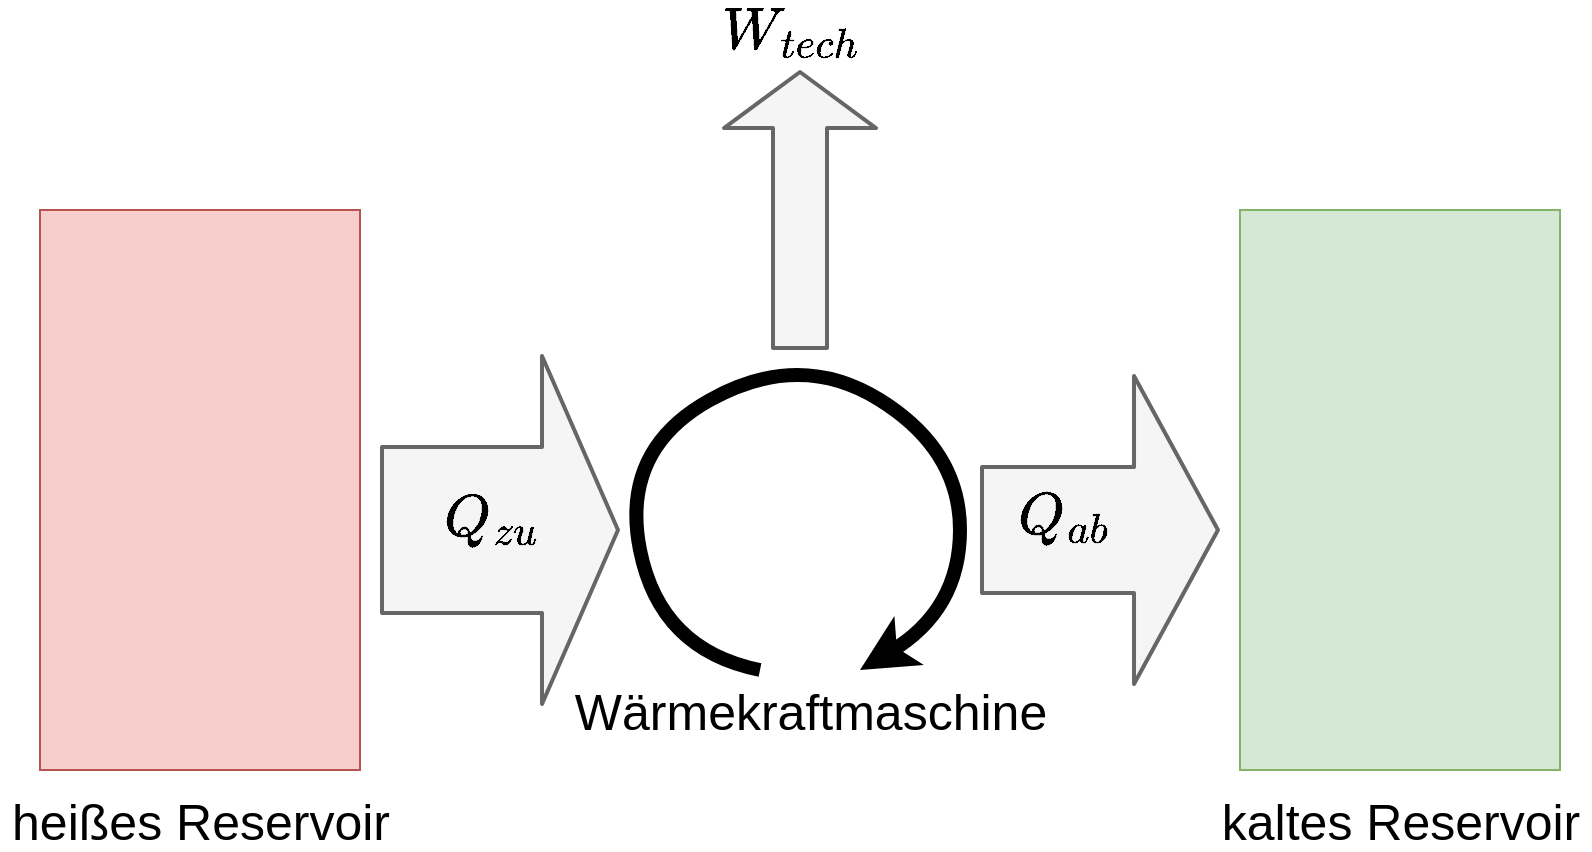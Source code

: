 <mxfile version="17.2.4" type="device"><diagram id="p0z9-U18Qf_ioh2ALbfl" name="Seite-1"><mxGraphModel dx="1018" dy="681" grid="1" gridSize="10" guides="1" tooltips="1" connect="1" arrows="1" fold="1" page="1" pageScale="1" pageWidth="827" pageHeight="1169" math="1" shadow="0"><root><mxCell id="0"/><mxCell id="1" parent="0"/><mxCell id="_uVYH9l0ZgTDAOlU_am9-1" value="" style="rounded=0;whiteSpace=wrap;html=1;fillColor=#f8cecc;strokeColor=#b85450;" vertex="1" parent="1"><mxGeometry x="80" y="280" width="160" height="280" as="geometry"/></mxCell><mxCell id="_uVYH9l0ZgTDAOlU_am9-2" value="" style="rounded=0;whiteSpace=wrap;html=1;fillColor=#d5e8d4;strokeColor=#82b366;" vertex="1" parent="1"><mxGeometry x="680" y="280" width="160" height="280" as="geometry"/></mxCell><mxCell id="_uVYH9l0ZgTDAOlU_am9-3" value="&lt;font style=&quot;font-size: 25px&quot;&gt;heißes Reservoir&lt;/font&gt;" style="text;html=1;resizable=0;autosize=1;align=center;verticalAlign=middle;points=[];fillColor=none;strokeColor=none;rounded=0;" vertex="1" parent="1"><mxGeometry x="60" y="575" width="200" height="20" as="geometry"/></mxCell><mxCell id="_uVYH9l0ZgTDAOlU_am9-4" value="&lt;font style=&quot;font-size: 25px&quot;&gt;kaltes Reservoir&lt;/font&gt;" style="text;html=1;resizable=0;autosize=1;align=center;verticalAlign=middle;points=[];fillColor=none;strokeColor=none;rounded=0;" vertex="1" parent="1"><mxGeometry x="665" y="575" width="190" height="20" as="geometry"/></mxCell><mxCell id="_uVYH9l0ZgTDAOlU_am9-5" value="" style="endArrow=classic;html=1;fontSize=25;curved=1;strokeWidth=7;" edge="1" parent="1"><mxGeometry width="50" height="50" relative="1" as="geometry"><mxPoint x="440" y="510" as="sourcePoint"/><mxPoint x="490" y="510" as="targetPoint"/><Array as="points"><mxPoint x="390" y="500"/><mxPoint x="370" y="400"/><mxPoint x="460" y="350"/><mxPoint x="540" y="400"/><mxPoint x="540" y="480"/></Array></mxGeometry></mxCell><mxCell id="_uVYH9l0ZgTDAOlU_am9-6" value="&lt;font style=&quot;font-size: 25px&quot;&gt;Wärmekraftmaschine&lt;/font&gt;" style="text;html=1;resizable=0;autosize=1;align=center;verticalAlign=middle;points=[];fillColor=none;strokeColor=none;rounded=0;" vertex="1" parent="1"><mxGeometry x="340" y="520" width="250" height="20" as="geometry"/></mxCell><mxCell id="_uVYH9l0ZgTDAOlU_am9-7" value="" style="shape=flexArrow;endArrow=classic;html=1;fontSize=25;strokeWidth=2;curved=1;fillColor=#f5f5f5;strokeColor=#666666;endWidth=89;endSize=12;width=82;" edge="1" parent="1"><mxGeometry width="50" height="50" relative="1" as="geometry"><mxPoint x="250" y="440" as="sourcePoint"/><mxPoint x="370" y="440" as="targetPoint"/></mxGeometry></mxCell><mxCell id="_uVYH9l0ZgTDAOlU_am9-8" value="" style="shape=flexArrow;endArrow=classic;html=1;fontSize=25;strokeWidth=2;curved=1;fillColor=#f5f5f5;strokeColor=#666666;endWidth=89;endSize=13.33;width=62;" edge="1" parent="1"><mxGeometry width="50" height="50" relative="1" as="geometry"><mxPoint x="550" y="440" as="sourcePoint"/><mxPoint x="670" y="440" as="targetPoint"/></mxGeometry></mxCell><mxCell id="_uVYH9l0ZgTDAOlU_am9-9" value="" style="shape=flexArrow;endArrow=classic;html=1;fontSize=25;strokeWidth=2;curved=1;fillColor=#f5f5f5;strokeColor=#666666;endWidth=47;endSize=8.67;width=26;" edge="1" parent="1"><mxGeometry width="50" height="50" relative="1" as="geometry"><mxPoint x="460" y="350" as="sourcePoint"/><mxPoint x="460" y="210" as="targetPoint"/></mxGeometry></mxCell><mxCell id="_uVYH9l0ZgTDAOlU_am9-10" value="&lt;font style=&quot;font-size: 25px&quot;&gt;$$Q_{zu}$$&lt;/font&gt;" style="text;html=1;resizable=0;autosize=1;align=center;verticalAlign=middle;points=[];fillColor=none;strokeColor=none;rounded=0;" vertex="1" parent="1"><mxGeometry x="230" y="424" width="150" height="20" as="geometry"/></mxCell><mxCell id="_uVYH9l0ZgTDAOlU_am9-13" value="&lt;font style=&quot;font-size: 25px&quot;&gt;$$Q_{ab}$$&lt;/font&gt;" style="text;html=1;resizable=0;autosize=1;align=center;verticalAlign=middle;points=[];fillColor=none;strokeColor=none;rounded=0;" vertex="1" parent="1"><mxGeometry x="517" y="423" width="150" height="20" as="geometry"/></mxCell><mxCell id="_uVYH9l0ZgTDAOlU_am9-15" value="&lt;font style=&quot;font-size: 25px&quot;&gt;$$W_{tech}$$&lt;/font&gt;" style="text;html=1;resizable=0;autosize=1;align=center;verticalAlign=middle;points=[];fillColor=none;strokeColor=none;rounded=0;" vertex="1" parent="1"><mxGeometry x="370" y="180" width="170" height="20" as="geometry"/></mxCell></root></mxGraphModel></diagram></mxfile>